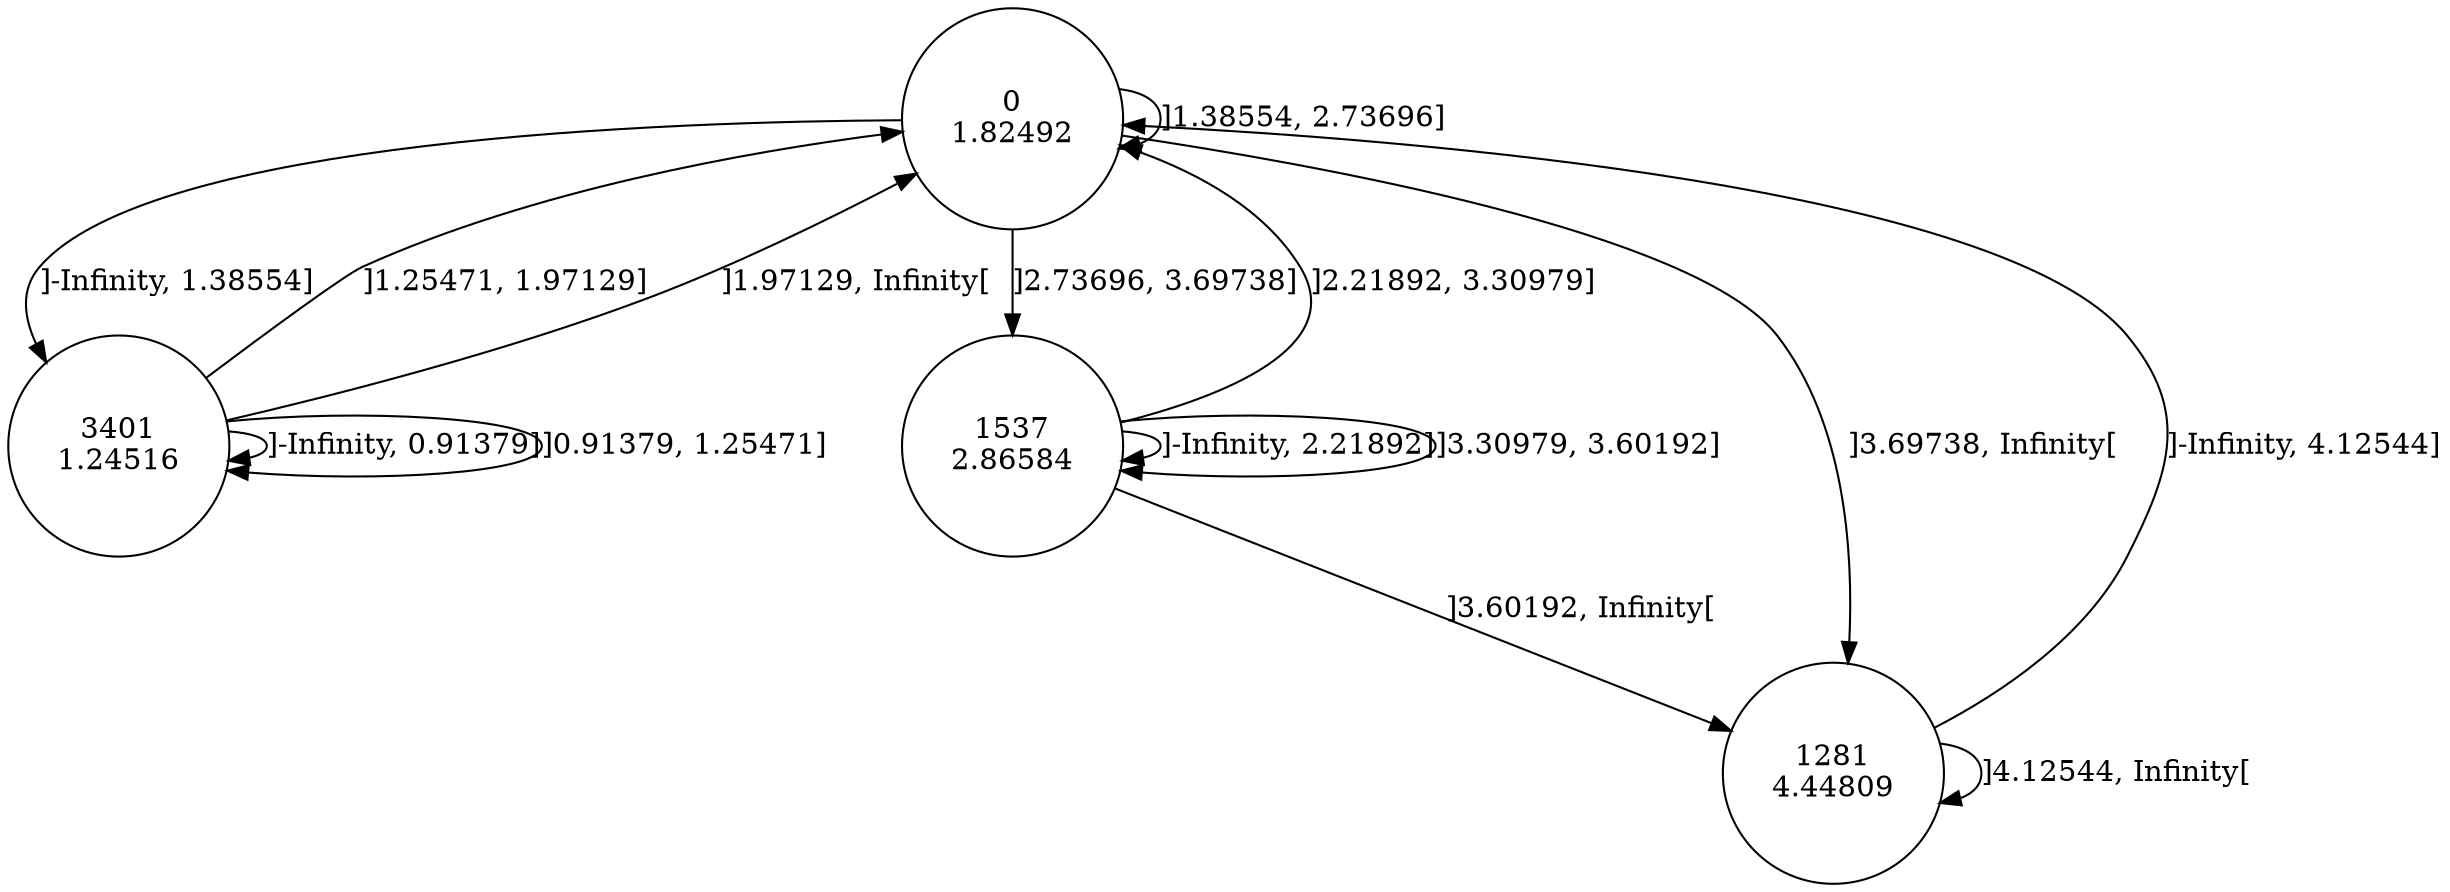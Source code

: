 digraph DFA {
0 [shape=circle, label="0\n1.82492"];
	0 -> 3401 [label="]-Infinity, 1.38554]"];
	0 -> 0 [label="]1.38554, 2.73696]"];
	0 -> 1537 [label="]2.73696, 3.69738]"];
	0 -> 1281 [label="]3.69738, Infinity["];
1281 [shape=circle, label="1281\n4.44809"];
	1281 -> 0 [label="]-Infinity, 4.12544]"];
	1281 -> 1281 [label="]4.12544, Infinity["];
1537 [shape=circle, label="1537\n2.86584"];
	1537 -> 1537 [label="]-Infinity, 2.21892]"];
	1537 -> 0 [label="]2.21892, 3.30979]"];
	1537 -> 1537 [label="]3.30979, 3.60192]"];
	1537 -> 1281 [label="]3.60192, Infinity["];
3401 [shape=circle, label="3401\n1.24516"];
	3401 -> 3401 [label="]-Infinity, 0.91379]"];
	3401 -> 3401 [label="]0.91379, 1.25471]"];
	3401 -> 0 [label="]1.25471, 1.97129]"];
	3401 -> 0 [label="]1.97129, Infinity["];
}